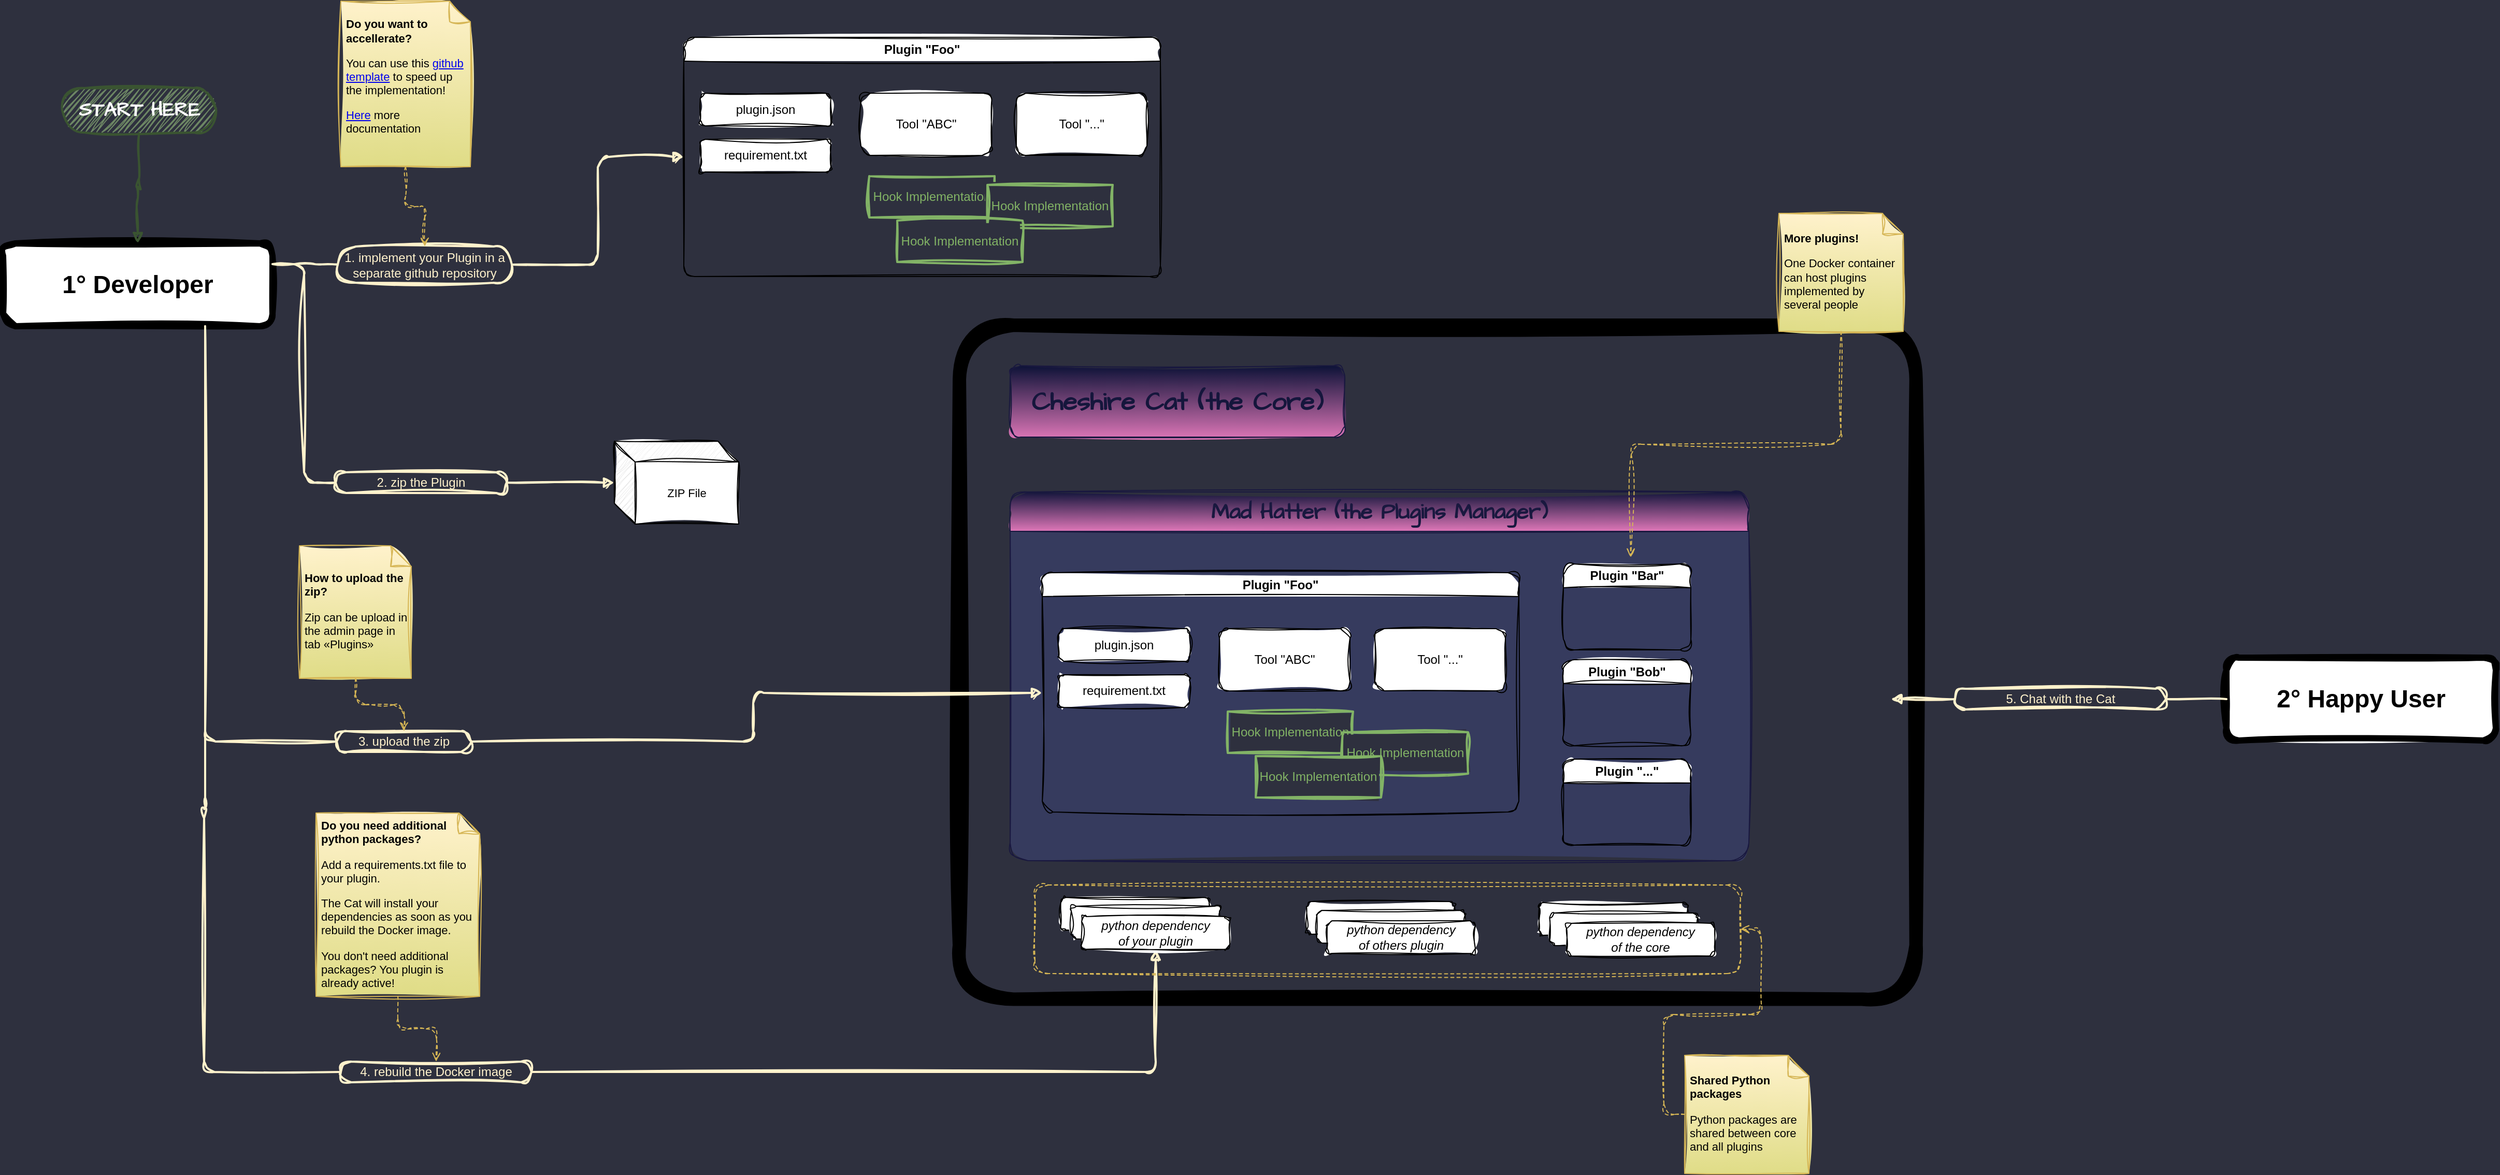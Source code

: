 <mxfile version="21.6.8" type="device">
  <diagram name="plugin-lifecycle" id="80Vu8jfyKvZRV5MrpKby">
    <mxGraphModel dx="3469" dy="-381" grid="0" gridSize="10" guides="1" tooltips="1" connect="1" arrows="0" fold="1" page="0" pageScale="1" pageWidth="827" pageHeight="1169" background="#2e303e" math="0" shadow="0">
      <root>
        <mxCell id="46SrbtFKzXqbLfu7bqyq-0" />
        <mxCell id="46SrbtFKzXqbLfu7bqyq-1" value="Docker Rect" parent="46SrbtFKzXqbLfu7bqyq-0" />
        <mxCell id="46SrbtFKzXqbLfu7bqyq-2" value="" style="rounded=1;whiteSpace=wrap;html=1;sketch=1;hachureGap=4;jiggle=2;curveFitting=1;fontFamily=Helvetica;fontSource=https%3A%2F%2Ffonts.googleapis.com%2Fcss%3Ffamily%3DArchitects%2BDaughter;fontSize=11;fontColor=default;arcSize=8;fillColor=none;strokeWidth=13;connectable=0;recursiveResize=0;expand=0;movable=1;" vertex="1" parent="46SrbtFKzXqbLfu7bqyq-1">
          <mxGeometry x="244" y="2685" width="923.37" height="650.79" as="geometry" />
        </mxCell>
        <mxCell id="46SrbtFKzXqbLfu7bqyq-3" value="" style="shape=image;verticalLabelPosition=bottom;labelBackgroundColor=default;verticalAlign=top;aspect=fixed;imageAspect=0;image=https://msdynamicsnavashwinitripathi.files.wordpress.com/2021/01/docker_logo.png;" vertex="1" parent="46SrbtFKzXqbLfu7bqyq-1">
          <mxGeometry x="1077.37" y="3269" width="66.63" height="56.91" as="geometry" />
        </mxCell>
        <mxCell id="bjBoywsuVyPVTYMhQj95-8" value="Cheshire Cat (the Core)" style="shape=label;whiteSpace=wrap;html=1;backgroundOutline=1;rounded=1;points=[[0,0,0,0,0],[0,0.25,0,0,0],[0,0.5,0,0,0],[0,0.75,0,0,0],[0,1,0,0,0],[0.24,0,0,0,0],[0.25,1,0,0,0],[0.5,0,0,0,0],[0.5,1,0,0,0],[0.75,0,0,0,0],[0.75,1,0,0,0],[1,0,0,0,0],[1,0.25,0,0,0],[1,0.5,0,0,0],[1,0.75,0,0,0],[1,1,0,0,0]];sketch=1;curveFitting=1;jiggle=2;align=center;fontSize=25;fontFamily=Architects Daughter;fillColor=#0c1237;strokeColor=#19183f;fontColor=#15163c;strokeWidth=1;fillStyle=solid;gradientColor=#df77b8;gradientDirection=south;fontSource=https%3A%2F%2Ffonts.googleapis.com%2Fcss%3Ffamily%3DArchitects%2BDaughter;glass=0;shadow=0;fontStyle=1" vertex="1" parent="46SrbtFKzXqbLfu7bqyq-1">
          <mxGeometry x="293" y="2724" width="323" height="69" as="geometry" />
        </mxCell>
        <mxCell id="46SrbtFKzXqbLfu7bqyq-4" value="Main Flow" parent="46SrbtFKzXqbLfu7bqyq-0" />
        <mxCell id="46SrbtFKzXqbLfu7bqyq-5" style="edgeStyle=orthogonalEdgeStyle;shape=connector;rounded=1;sketch=1;jiggle=2;curveFitting=1;orthogonalLoop=1;jettySize=auto;html=1;exitX=1;exitY=0.25;exitDx=0;exitDy=0;entryX=0;entryY=0.5;entryDx=0;entryDy=0;labelBackgroundColor=default;strokeColor=#fff2cc;strokeWidth=2;fontFamily=Helvetica;fontSize=11;fontColor=default;endArrow=none;endFill=0;endSize=6;fillColor=#f5f5f5;" edge="1" parent="46SrbtFKzXqbLfu7bqyq-4" source="46SrbtFKzXqbLfu7bqyq-6" target="46SrbtFKzXqbLfu7bqyq-17">
          <mxGeometry relative="1" as="geometry" />
        </mxCell>
        <mxCell id="46SrbtFKzXqbLfu7bqyq-6" value="1° Developer" style="shape=label;whiteSpace=wrap;html=1;backgroundOutline=1;rounded=1;strokeWidth=6;strokeColor=default;fillColor=default;fillStyle=solid;gradientColor=none;gradientDirection=south;fontColor=default;fontSize=24;fontFamily=Helvetica;fontSource=https%3A%2F%2Ffonts.googleapis.com%2Fcss%3Ffamily%3DArchitects%2BDaughter;sketch=1;curveFitting=1;jiggle=2;glass=0;shadow=0;fontStyle=1" vertex="1" parent="46SrbtFKzXqbLfu7bqyq-4">
          <mxGeometry x="-679" y="2606" width="260" height="80" as="geometry" />
        </mxCell>
        <mxCell id="46SrbtFKzXqbLfu7bqyq-7" value="Mad Hatter (the Plugins Manager)" style="swimlane;whiteSpace=wrap;html=1;rounded=1;sketch=1;curveFitting=1;jiggle=2;fontFamily=Architects Daughter;fontSource=https%3A%2F%2Ffonts.googleapis.com%2Fcss%3Ffamily%3DArchitects%2BDaughter;fontSize=21;fillColor=#0c1237;strokeColor=#19183f;fontColor=#19183f;startSize=38;swimlaneFillColor=#363b5e;strokeWidth=1;fillStyle=solid;gradientColor=#df77b8;gradientDirection=south;glass=0;shadow=0;" vertex="1" parent="46SrbtFKzXqbLfu7bqyq-4">
          <mxGeometry x="293" y="2846" width="713" height="356" as="geometry" />
        </mxCell>
        <mxCell id="46SrbtFKzXqbLfu7bqyq-8" value="Plugin &quot;Foo&quot;" style="swimlane;whiteSpace=wrap;html=1;rounded=1;sketch=1;curveFitting=1;jiggle=2;" vertex="1" parent="46SrbtFKzXqbLfu7bqyq-7">
          <mxGeometry x="31" y="78" width="460" height="231" as="geometry" />
        </mxCell>
        <mxCell id="46SrbtFKzXqbLfu7bqyq-9" value="Tool &quot;ABC&quot;" style="rounded=1;whiteSpace=wrap;html=1;sketch=1;curveFitting=1;jiggle=2;" vertex="1" parent="46SrbtFKzXqbLfu7bqyq-8">
          <mxGeometry x="171" y="54" width="126" height="60" as="geometry" />
        </mxCell>
        <mxCell id="46SrbtFKzXqbLfu7bqyq-10" value="Tool &quot;...&quot;" style="rounded=1;whiteSpace=wrap;html=1;sketch=1;curveFitting=1;jiggle=2;" vertex="1" parent="46SrbtFKzXqbLfu7bqyq-8">
          <mxGeometry x="321" y="54" width="126" height="60" as="geometry" />
        </mxCell>
        <UserObject label="Hook Implementation" linkTarget="_blank" id="46SrbtFKzXqbLfu7bqyq-11">
          <mxCell style="shape=label;whiteSpace=wrap;html=1;backgroundOutline=1;rounded=0;fillColor=#2e303e;strokeColor=#82b366;fontColor=#82b365;arcSize=50;fillStyle=solid;shadow=0;glass=0;strokeWidth=2;labelBackgroundColor=none;sketch=1;curveFitting=1;jiggle=2;fontStyle=0" vertex="1" parent="46SrbtFKzXqbLfu7bqyq-8">
            <mxGeometry x="179" y="134" width="121" height="40" as="geometry" />
          </mxCell>
        </UserObject>
        <UserObject label="Hook Implementation" linkTarget="_blank" id="46SrbtFKzXqbLfu7bqyq-12">
          <mxCell style="shape=label;whiteSpace=wrap;html=1;backgroundOutline=1;rounded=0;fillColor=#2e303e;strokeColor=#82b366;fontColor=#82b365;arcSize=50;fillStyle=solid;shadow=0;glass=0;strokeWidth=2;labelBackgroundColor=none;sketch=1;curveFitting=1;jiggle=2;fontStyle=0" vertex="1" parent="46SrbtFKzXqbLfu7bqyq-8">
            <mxGeometry x="290" y="154" width="121" height="40" as="geometry" />
          </mxCell>
        </UserObject>
        <UserObject label="Hook Implementation" linkTarget="_blank" id="46SrbtFKzXqbLfu7bqyq-13">
          <mxCell style="shape=label;whiteSpace=wrap;html=1;backgroundOutline=1;rounded=0;fillColor=#2e303e;strokeColor=#82b366;fontColor=#82b365;arcSize=50;fillStyle=solid;shadow=0;glass=0;strokeWidth=2;labelBackgroundColor=none;sketch=1;curveFitting=1;jiggle=2;fontStyle=0" vertex="1" parent="46SrbtFKzXqbLfu7bqyq-8">
            <mxGeometry x="206" y="177" width="121" height="40" as="geometry" />
          </mxCell>
        </UserObject>
        <mxCell id="46SrbtFKzXqbLfu7bqyq-14" value="plugin.json" style="rounded=1;whiteSpace=wrap;html=1;sketch=1;curveFitting=1;jiggle=2;" vertex="1" parent="46SrbtFKzXqbLfu7bqyq-8">
          <mxGeometry x="16" y="54" width="126" height="31.5" as="geometry" />
        </mxCell>
        <mxCell id="46SrbtFKzXqbLfu7bqyq-15" value="requirement.txt" style="rounded=1;whiteSpace=wrap;html=1;sketch=1;curveFitting=1;jiggle=2;" vertex="1" parent="46SrbtFKzXqbLfu7bqyq-8">
          <mxGeometry x="16" y="98.5" width="126" height="31.5" as="geometry" />
        </mxCell>
        <mxCell id="Q91ProublMyjG5C1oj_r-24" value="Plugin &quot;Bob&quot;" style="swimlane;whiteSpace=wrap;html=1;rounded=1;sketch=1;curveFitting=1;jiggle=2;" vertex="1" parent="46SrbtFKzXqbLfu7bqyq-7">
          <mxGeometry x="534" y="162" width="123" height="83" as="geometry" />
        </mxCell>
        <mxCell id="Q91ProublMyjG5C1oj_r-27" value="Plugin &quot;Bar&quot;" style="swimlane;whiteSpace=wrap;html=1;rounded=1;sketch=1;curveFitting=1;jiggle=2;" vertex="1" parent="46SrbtFKzXqbLfu7bqyq-7">
          <mxGeometry x="534" y="69.5" width="123" height="83" as="geometry" />
        </mxCell>
        <mxCell id="Q91ProublMyjG5C1oj_r-28" value="Plugin &quot;...&quot;" style="swimlane;whiteSpace=wrap;html=1;rounded=1;sketch=1;curveFitting=1;jiggle=2;" vertex="1" parent="46SrbtFKzXqbLfu7bqyq-7">
          <mxGeometry x="534" y="258" width="123" height="83" as="geometry" />
        </mxCell>
        <mxCell id="46SrbtFKzXqbLfu7bqyq-16" style="edgeStyle=orthogonalEdgeStyle;shape=connector;rounded=1;orthogonalLoop=1;jettySize=auto;html=1;labelBackgroundColor=default;strokeColor=#fff2cc;fontFamily=Helvetica;fontSize=11;fontColor=default;endArrow=block;endFill=1;entryX=0;entryY=0.5;entryDx=0;entryDy=0;exitX=1;exitY=0.5;exitDx=0;exitDy=0;sketch=1;curveFitting=1;jiggle=2;fillColor=#f5f5f5;endSize=6;strokeWidth=2;hachureGap=4;fontSource=https%3A%2F%2Ffonts.googleapis.com%2Fcss%3Ffamily%3DArchitects%2BDaughter;" edge="1" parent="46SrbtFKzXqbLfu7bqyq-4" source="46SrbtFKzXqbLfu7bqyq-17" target="46SrbtFKzXqbLfu7bqyq-18">
          <mxGeometry relative="1" as="geometry">
            <mxPoint x="-540.0" y="2466" as="sourcePoint" />
            <mxPoint x="-253.5" y="2345" as="targetPoint" />
          </mxGeometry>
        </mxCell>
        <mxCell id="46SrbtFKzXqbLfu7bqyq-17" value="1. implement your Plugin in a separate github repository" style="rounded=1;whiteSpace=wrap;html=1;arcSize=50;fillColor=none;strokeColor=#fff2cc;fontColor=#fff2cc;sketch=1;curveFitting=1;jiggle=2;fillStyle=dashed;shadow=0;glass=0;strokeWidth=2;labelBackgroundColor=none;hachureGap=4;fontFamily=Helvetica;fontSize=12;points=[[0,0.5,0,0,0],[0.5,0,0,0,0],[0.5,1,0,0,0],[1,0.5,0,0,0]];" vertex="1" parent="46SrbtFKzXqbLfu7bqyq-4">
          <mxGeometry x="-356" y="2609" width="168" height="35" as="geometry" />
        </mxCell>
        <mxCell id="46SrbtFKzXqbLfu7bqyq-18" value="Plugin &quot;Foo&quot;" style="swimlane;whiteSpace=wrap;html=1;rounded=1;sketch=1;curveFitting=1;jiggle=2;" vertex="1" parent="46SrbtFKzXqbLfu7bqyq-4">
          <mxGeometry x="-22" y="2407" width="460" height="231" as="geometry">
            <mxRectangle x="-141" y="2511.5" width="108" height="26" as="alternateBounds" />
          </mxGeometry>
        </mxCell>
        <mxCell id="46SrbtFKzXqbLfu7bqyq-19" value="Tool &quot;ABC&quot;" style="rounded=1;whiteSpace=wrap;html=1;sketch=1;curveFitting=1;jiggle=2;" vertex="1" parent="46SrbtFKzXqbLfu7bqyq-18">
          <mxGeometry x="171" y="54" width="126" height="60" as="geometry" />
        </mxCell>
        <mxCell id="46SrbtFKzXqbLfu7bqyq-20" value="Tool &quot;...&quot;" style="rounded=1;whiteSpace=wrap;html=1;sketch=1;curveFitting=1;jiggle=2;" vertex="1" parent="46SrbtFKzXqbLfu7bqyq-18">
          <mxGeometry x="321" y="54" width="126" height="60" as="geometry" />
        </mxCell>
        <UserObject label="Hook Implementation" linkTarget="_blank" id="46SrbtFKzXqbLfu7bqyq-21">
          <mxCell style="shape=label;whiteSpace=wrap;html=1;backgroundOutline=1;rounded=0;fillColor=#2e303e;strokeColor=#82b366;fontColor=#82b365;arcSize=50;fillStyle=solid;shadow=0;glass=0;strokeWidth=2;labelBackgroundColor=none;sketch=1;curveFitting=1;jiggle=2;fontStyle=0" vertex="1" parent="46SrbtFKzXqbLfu7bqyq-18">
            <mxGeometry x="179" y="134" width="121" height="40" as="geometry" />
          </mxCell>
        </UserObject>
        <UserObject label="Hook Implementation" linkTarget="_blank" id="46SrbtFKzXqbLfu7bqyq-22">
          <mxCell style="shape=label;whiteSpace=wrap;html=1;backgroundOutline=1;rounded=0;fillColor=#2e303e;strokeColor=#82b366;fontColor=#82b365;arcSize=50;fillStyle=solid;shadow=0;glass=0;strokeWidth=2;labelBackgroundColor=none;sketch=1;curveFitting=1;jiggle=2;fontStyle=0" vertex="1" parent="46SrbtFKzXqbLfu7bqyq-18">
            <mxGeometry x="293" y="142.5" width="121" height="40" as="geometry" />
          </mxCell>
        </UserObject>
        <UserObject label="Hook Implementation" linkTarget="_blank" id="46SrbtFKzXqbLfu7bqyq-23">
          <mxCell style="shape=label;whiteSpace=wrap;html=1;backgroundOutline=1;rounded=0;fillColor=#2e303e;strokeColor=#82b366;fontColor=#82b365;arcSize=50;fillStyle=solid;shadow=0;glass=0;strokeWidth=2;labelBackgroundColor=none;sketch=1;curveFitting=1;jiggle=2;fontStyle=0" vertex="1" parent="46SrbtFKzXqbLfu7bqyq-18">
            <mxGeometry x="206" y="177" width="121" height="40" as="geometry" />
          </mxCell>
        </UserObject>
        <mxCell id="46SrbtFKzXqbLfu7bqyq-24" value="plugin.json" style="rounded=1;whiteSpace=wrap;html=1;sketch=1;curveFitting=1;jiggle=2;" vertex="1" parent="46SrbtFKzXqbLfu7bqyq-18">
          <mxGeometry x="16" y="54" width="126" height="31.5" as="geometry" />
        </mxCell>
        <mxCell id="46SrbtFKzXqbLfu7bqyq-25" value="requirement.txt" style="rounded=1;whiteSpace=wrap;html=1;sketch=1;curveFitting=1;jiggle=2;" vertex="1" parent="46SrbtFKzXqbLfu7bqyq-18">
          <mxGeometry x="16" y="98.5" width="126" height="31.5" as="geometry" />
        </mxCell>
        <mxCell id="46SrbtFKzXqbLfu7bqyq-26" value="2. zip the Plugin" style="rounded=1;whiteSpace=wrap;html=1;arcSize=50;fillColor=none;strokeColor=#fff2cc;fontColor=#fff2cc;sketch=1;curveFitting=1;jiggle=2;fillStyle=dashed;shadow=0;glass=0;strokeWidth=2;labelBackgroundColor=none;hachureGap=4;fontFamily=Helvetica;fontSize=12;" vertex="1" parent="46SrbtFKzXqbLfu7bqyq-4">
          <mxGeometry x="-358" y="2827" width="165" height="20" as="geometry" />
        </mxCell>
        <mxCell id="46SrbtFKzXqbLfu7bqyq-27" style="edgeStyle=orthogonalEdgeStyle;shape=connector;rounded=1;sketch=1;jiggle=2;curveFitting=1;orthogonalLoop=1;jettySize=auto;html=1;exitX=1;exitY=0.25;exitDx=0;exitDy=0;entryX=0;entryY=0.5;entryDx=0;entryDy=0;labelBackgroundColor=default;strokeColor=#fff2cc;strokeWidth=2;fontFamily=Helvetica;fontSize=11;fontColor=default;endArrow=none;endFill=0;endSize=6;fillColor=#f5f5f5;" edge="1" parent="46SrbtFKzXqbLfu7bqyq-4" source="46SrbtFKzXqbLfu7bqyq-6" target="46SrbtFKzXqbLfu7bqyq-26">
          <mxGeometry relative="1" as="geometry">
            <mxPoint x="-408" y="2637" as="sourcePoint" />
            <mxPoint x="-348" y="2637" as="targetPoint" />
          </mxGeometry>
        </mxCell>
        <mxCell id="46SrbtFKzXqbLfu7bqyq-28" value="ZIP File" style="shape=cube;whiteSpace=wrap;html=1;boundedLbl=1;backgroundOutline=1;darkOpacity=0.05;darkOpacity2=0.1;sketch=1;hachureGap=4;jiggle=2;curveFitting=1;fontFamily=Helvetica;fontSource=https%3A%2F%2Ffonts.googleapis.com%2Fcss%3Ffamily%3DArchitects%2BDaughter;fontSize=11;fontColor=default;" vertex="1" parent="46SrbtFKzXqbLfu7bqyq-4">
          <mxGeometry x="-89" y="2797" width="120" height="80" as="geometry" />
        </mxCell>
        <mxCell id="46SrbtFKzXqbLfu7bqyq-29" style="edgeStyle=orthogonalEdgeStyle;shape=connector;rounded=1;orthogonalLoop=1;jettySize=auto;html=1;labelBackgroundColor=default;strokeColor=#fff2cc;fontFamily=Helvetica;fontSize=11;fontColor=default;endArrow=block;endFill=1;exitX=1;exitY=0.5;exitDx=0;exitDy=0;sketch=1;curveFitting=1;jiggle=2;fillColor=#f5f5f5;endSize=6;strokeWidth=2;hachureGap=4;fontSource=https%3A%2F%2Ffonts.googleapis.com%2Fcss%3Ffamily%3DArchitects%2BDaughter;" edge="1" parent="46SrbtFKzXqbLfu7bqyq-4" source="46SrbtFKzXqbLfu7bqyq-26" target="46SrbtFKzXqbLfu7bqyq-28">
          <mxGeometry relative="1" as="geometry">
            <mxPoint x="-138" y="2637" as="sourcePoint" />
            <mxPoint x="36" y="2637" as="targetPoint" />
          </mxGeometry>
        </mxCell>
        <mxCell id="46SrbtFKzXqbLfu7bqyq-34" style="edgeStyle=orthogonalEdgeStyle;shape=connector;rounded=1;sketch=1;jiggle=2;curveFitting=1;orthogonalLoop=1;jettySize=auto;html=1;exitX=0.75;exitY=1;exitDx=0;exitDy=0;entryX=0;entryY=0.5;entryDx=0;entryDy=0;labelBackgroundColor=default;strokeColor=#fff2cc;strokeWidth=2;fontFamily=Helvetica;fontSize=11;fontColor=default;endArrow=none;endFill=0;endSize=6;fillColor=#f5f5f5;" edge="1" parent="46SrbtFKzXqbLfu7bqyq-4" source="46SrbtFKzXqbLfu7bqyq-6" target="46SrbtFKzXqbLfu7bqyq-36">
          <mxGeometry relative="1" as="geometry">
            <mxPoint x="218" y="3097" as="sourcePoint" />
          </mxGeometry>
        </mxCell>
        <mxCell id="46SrbtFKzXqbLfu7bqyq-35" style="edgeStyle=orthogonalEdgeStyle;shape=connector;rounded=1;orthogonalLoop=1;jettySize=auto;html=1;labelBackgroundColor=default;strokeColor=#fff2cc;fontFamily=Helvetica;fontSize=11;fontColor=default;endArrow=block;endFill=1;exitX=1;exitY=0.5;exitDx=0;exitDy=0;sketch=1;curveFitting=1;jiggle=2;fillColor=#f5f5f5;endSize=6;strokeWidth=2;hachureGap=4;fontSource=https%3A%2F%2Ffonts.googleapis.com%2Fcss%3Ffamily%3DArchitects%2BDaughter;entryX=0;entryY=0.5;entryDx=0;entryDy=0;" edge="1" parent="46SrbtFKzXqbLfu7bqyq-4" source="46SrbtFKzXqbLfu7bqyq-36" target="46SrbtFKzXqbLfu7bqyq-8">
          <mxGeometry relative="1" as="geometry">
            <mxPoint x="50.0" y="2936" as="sourcePoint" />
            <mxPoint x="387" y="3152" as="targetPoint" />
            <Array as="points">
              <mxPoint x="45" y="3087" />
              <mxPoint x="45" y="3040" />
              <mxPoint x="324" y="3040" />
            </Array>
          </mxGeometry>
        </mxCell>
        <UserObject label="3. upload the zip" link="https://cheshire-cat-ai.github.io/docs/technical/basics/admin/plugins/" id="46SrbtFKzXqbLfu7bqyq-36">
          <mxCell style="rounded=1;whiteSpace=wrap;html=1;arcSize=50;fillColor=none;strokeColor=#fff2cc;fontColor=#fff2cc;sketch=1;curveFitting=1;jiggle=2;fillStyle=dashed;shadow=0;glass=0;strokeWidth=2;labelBackgroundColor=none;hachureGap=4;fontFamily=Helvetica;fontSize=12;points=[[0,0.5,0,0,0],[0.5,0,0,0,0],[0.5,1,0,0,0],[1,0.5,0,0,0]];" vertex="1" parent="46SrbtFKzXqbLfu7bqyq-4">
            <mxGeometry x="-357" y="3077" width="130" height="20" as="geometry" />
          </mxCell>
        </UserObject>
        <mxCell id="46SrbtFKzXqbLfu7bqyq-37" style="edgeStyle=orthogonalEdgeStyle;shape=connector;rounded=1;sketch=1;jiggle=2;curveFitting=1;orthogonalLoop=1;jettySize=auto;html=1;entryX=0;entryY=0.5;entryDx=0;entryDy=0;labelBackgroundColor=default;strokeColor=#fff2cc;strokeWidth=2;fontFamily=Helvetica;fontSize=11;fontColor=default;endArrow=none;endFill=0;endSize=6;fillColor=#f5f5f5;exitX=0.75;exitY=1;exitDx=0;exitDy=0;" edge="1" parent="46SrbtFKzXqbLfu7bqyq-4" source="46SrbtFKzXqbLfu7bqyq-6" target="46SrbtFKzXqbLfu7bqyq-39">
          <mxGeometry relative="1" as="geometry">
            <mxPoint x="-418" y="3151" as="sourcePoint" />
            <Array as="points">
              <mxPoint x="-484" y="3151" />
              <mxPoint x="-485" y="3151" />
              <mxPoint x="-485" y="3406" />
            </Array>
          </mxGeometry>
        </mxCell>
        <mxCell id="46SrbtFKzXqbLfu7bqyq-38" style="edgeStyle=orthogonalEdgeStyle;shape=connector;rounded=1;orthogonalLoop=1;jettySize=auto;html=1;labelBackgroundColor=default;strokeColor=#fff2cc;fontFamily=Helvetica;fontSize=11;fontColor=default;endArrow=block;endFill=1;exitX=1;exitY=0.5;exitDx=0;exitDy=0;sketch=1;curveFitting=1;jiggle=2;fillColor=#f5f5f5;endSize=6;strokeWidth=2;hachureGap=4;fontSource=https%3A%2F%2Ffonts.googleapis.com%2Fcss%3Ffamily%3DArchitects%2BDaughter;" edge="1" parent="46SrbtFKzXqbLfu7bqyq-4" source="46SrbtFKzXqbLfu7bqyq-39" target="46SrbtFKzXqbLfu7bqyq-56">
          <mxGeometry relative="1" as="geometry">
            <mxPoint x="74.0" y="3241" as="sourcePoint" />
            <mxPoint x="281" y="3278" as="targetPoint" />
          </mxGeometry>
        </mxCell>
        <mxCell id="46SrbtFKzXqbLfu7bqyq-39" value="4. rebuild the Docker image" style="rounded=1;whiteSpace=wrap;html=1;arcSize=50;fillColor=none;strokeColor=#fff2cc;fontColor=#fff2cc;sketch=1;curveFitting=1;jiggle=2;fillStyle=dashed;shadow=0;glass=0;strokeWidth=2;labelBackgroundColor=none;hachureGap=4;fontFamily=Helvetica;fontSize=12;points=[[0,0.5,0,0,0],[0.5,0,0,0,0],[0.5,1,0,0,0],[1,0.5,0,0,0]];" vertex="1" parent="46SrbtFKzXqbLfu7bqyq-4">
          <mxGeometry x="-353" y="3396" width="184" height="20" as="geometry" />
        </mxCell>
        <mxCell id="46SrbtFKzXqbLfu7bqyq-42" value="" style="shape=image;verticalLabelPosition=bottom;labelBackgroundColor=default;verticalAlign=top;aspect=fixed;imageAspect=0;image=https://cheshire-cat-ai.github.io/docs/assets/img/cheshire-cat-mj.png;clipPath=inset(22.07% 33.33% 22.07% 33.33% round 10%);" vertex="1" parent="46SrbtFKzXqbLfu7bqyq-4">
          <mxGeometry x="1031" y="2990" width="112" height="111.97" as="geometry" />
        </mxCell>
        <mxCell id="46SrbtFKzXqbLfu7bqyq-43" value="2° Happy User" style="shape=label;whiteSpace=wrap;html=1;backgroundOutline=1;rounded=1;strokeWidth=6;strokeColor=default;fillColor=default;fillStyle=solid;gradientColor=none;gradientDirection=south;fontColor=default;fontSize=24;fontFamily=Helvetica;fontSource=https%3A%2F%2Ffonts.googleapis.com%2Fcss%3Ffamily%3DArchitects%2BDaughter;sketch=1;curveFitting=1;jiggle=2;glass=0;shadow=0;fontStyle=1" vertex="1" parent="46SrbtFKzXqbLfu7bqyq-4">
          <mxGeometry x="1467" y="3005.99" width="260" height="80" as="geometry" />
        </mxCell>
        <UserObject label="5. Chat with the Cat" link="https://cheshire-cat-ai.github.io/docs/technical/flows/chatting-with-the-cat/" linkTarget="_blank" id="46SrbtFKzXqbLfu7bqyq-44">
          <mxCell style="rounded=1;whiteSpace=wrap;html=1;arcSize=50;fillColor=none;strokeColor=#fff2cc;fontColor=#fff2cc;sketch=1;curveFitting=1;jiggle=2;fillStyle=dashed;shadow=0;glass=0;strokeWidth=2;labelBackgroundColor=none;hachureGap=4;fontSource=https%3A%2F%2Ffonts.googleapis.com%2Fcss%3Ffamily%3DArchitects%2BDaughter;fontFamily=Helvetica;fontSize=12;points=[[0,0.5,0,0,0],[0.5,0,0,0,0],[0.5,1,0,0,0],[1,0.5,0,0,0]];" vertex="1" parent="46SrbtFKzXqbLfu7bqyq-4">
            <mxGeometry x="1205" y="3036" width="203.63" height="20" as="geometry" />
          </mxCell>
        </UserObject>
        <mxCell id="46SrbtFKzXqbLfu7bqyq-45" style="edgeStyle=orthogonalEdgeStyle;shape=connector;rounded=1;orthogonalLoop=1;jettySize=auto;html=1;labelBackgroundColor=default;strokeColor=#fff2cc;fontFamily=Helvetica;fontSize=11;fontColor=default;endArrow=block;endFill=1;exitX=0;exitY=0.5;exitDx=0;exitDy=0;sketch=1;curveFitting=1;jiggle=2;fillColor=#f5f5f5;endSize=6;strokeWidth=2;hachureGap=4;fontSource=https%3A%2F%2Ffonts.googleapis.com%2Fcss%3Ffamily%3DArchitects%2BDaughter;exitPerimeter=0;entryX=1;entryY=0.5;entryDx=0;entryDy=0;" edge="1" parent="46SrbtFKzXqbLfu7bqyq-4" source="46SrbtFKzXqbLfu7bqyq-44" target="46SrbtFKzXqbLfu7bqyq-42">
          <mxGeometry relative="1" as="geometry">
            <mxPoint x="175.37" y="3416" as="sourcePoint" />
            <mxPoint x="511.37" y="3415" as="targetPoint" />
          </mxGeometry>
        </mxCell>
        <mxCell id="46SrbtFKzXqbLfu7bqyq-46" style="edgeStyle=orthogonalEdgeStyle;shape=connector;rounded=1;sketch=1;jiggle=2;curveFitting=1;orthogonalLoop=1;jettySize=auto;html=1;exitX=0;exitY=0.5;exitDx=0;exitDy=0;entryX=1;entryY=0.5;entryDx=0;entryDy=0;labelBackgroundColor=default;strokeColor=#fff2cc;strokeWidth=2;fontFamily=Helvetica;fontSize=11;fontColor=default;endArrow=none;endFill=0;endSize=6;fillColor=#f5f5f5;entryPerimeter=0;" edge="1" parent="46SrbtFKzXqbLfu7bqyq-4" source="46SrbtFKzXqbLfu7bqyq-43" target="46SrbtFKzXqbLfu7bqyq-44">
          <mxGeometry relative="1" as="geometry">
            <mxPoint x="-535.63" y="3161" as="sourcePoint" />
            <mxPoint x="-64.63" y="3530" as="targetPoint" />
          </mxGeometry>
        </mxCell>
        <mxCell id="46SrbtFKzXqbLfu7bqyq-51" style="edgeStyle=orthogonalEdgeStyle;shape=connector;rounded=1;orthogonalLoop=1;jettySize=auto;html=1;exitX=0.5;exitY=0.5;exitDx=0;exitDy=21.5;exitPerimeter=0;entryX=0.5;entryY=0;entryDx=0;entryDy=0;labelBackgroundColor=default;strokeColor=#3a5431;fontFamily=Helvetica;fontSize=11;fontColor=default;endArrow=block;endFill=1;sketch=1;curveFitting=1;jiggle=2;strokeWidth=2;hachureGap=4;fontSource=https%3A%2F%2Ffonts.googleapis.com%2Fcss%3Ffamily%3DArchitects%2BDaughter;endSize=6;fillColor=#f5f5f5;" edge="1" parent="46SrbtFKzXqbLfu7bqyq-4" source="46SrbtFKzXqbLfu7bqyq-52" target="46SrbtFKzXqbLfu7bqyq-6">
          <mxGeometry relative="1" as="geometry">
            <mxPoint x="-548" y="2586" as="targetPoint" />
          </mxGeometry>
        </mxCell>
        <mxCell id="46SrbtFKzXqbLfu7bqyq-52" value="START HERE" style="html=1;dashed=0;whiteSpace=wrap;shape=mxgraph.dfd.start;fontStyle=1;fontSize=19;fillColor=#6d8764;strokeColor=#3A5431;fontFamily=Architects Daughter;fontColor=#ffffff;rounded=1;sketch=1;curveFitting=1;jiggle=2;fontSource=https%3A%2F%2Ffonts.googleapis.com%2Fcss%3Ffamily%3DArchitects%2BDaughter;strokeWidth=2;hachureGap=4;" vertex="1" parent="46SrbtFKzXqbLfu7bqyq-4">
          <mxGeometry x="-622.0" y="2456" width="148.73" height="43" as="geometry" />
        </mxCell>
        <mxCell id="46SrbtFKzXqbLfu7bqyq-53" value="" style="group" vertex="1" connectable="0" parent="46SrbtFKzXqbLfu7bqyq-4">
          <mxGeometry x="342" y="3237.5" width="163" height="51.5" as="geometry" />
        </mxCell>
        <mxCell id="46SrbtFKzXqbLfu7bqyq-54" value="python dependency" style="rounded=1;whiteSpace=wrap;html=1;sketch=1;curveFitting=1;jiggle=2;fontStyle=2" vertex="1" parent="46SrbtFKzXqbLfu7bqyq-53">
          <mxGeometry width="143" height="31.5" as="geometry" />
        </mxCell>
        <mxCell id="Q91ProublMyjG5C1oj_r-2" value="" style="group" vertex="1" connectable="0" parent="46SrbtFKzXqbLfu7bqyq-4">
          <mxGeometry x="579" y="3241.5" width="163" height="51.5" as="geometry" />
        </mxCell>
        <mxCell id="Q91ProublMyjG5C1oj_r-3" value="python dependency" style="rounded=1;whiteSpace=wrap;html=1;sketch=1;curveFitting=1;jiggle=2;fontStyle=2" vertex="1" parent="Q91ProublMyjG5C1oj_r-2">
          <mxGeometry width="143" height="31.5" as="geometry" />
        </mxCell>
        <mxCell id="Q91ProublMyjG5C1oj_r-6" value="" style="group" vertex="1" connectable="0" parent="46SrbtFKzXqbLfu7bqyq-4">
          <mxGeometry x="835" y="3241" width="163" height="70" as="geometry" />
        </mxCell>
        <mxCell id="Q91ProublMyjG5C1oj_r-7" value="python dependency" style="rounded=1;whiteSpace=wrap;html=1;sketch=1;curveFitting=1;jiggle=2;fontStyle=2" vertex="1" parent="Q91ProublMyjG5C1oj_r-6">
          <mxGeometry x="-31.37" y="1.5" width="143" height="31.5" as="geometry" />
        </mxCell>
        <mxCell id="Q91ProublMyjG5C1oj_r-8" value="python dependency" style="rounded=1;whiteSpace=wrap;html=1;sketch=1;curveFitting=1;jiggle=2;fontStyle=2" vertex="1" parent="Q91ProublMyjG5C1oj_r-6">
          <mxGeometry x="-21.37" y="11.5" width="143" height="31.5" as="geometry" />
        </mxCell>
        <mxCell id="Q91ProublMyjG5C1oj_r-9" value="python dependency&lt;br&gt;of the core" style="rounded=1;whiteSpace=wrap;html=1;sketch=1;curveFitting=1;jiggle=2;fontStyle=2" vertex="1" parent="Q91ProublMyjG5C1oj_r-6">
          <mxGeometry x="-5" y="21.5" width="143" height="31.5" as="geometry" />
        </mxCell>
        <mxCell id="46SrbtFKzXqbLfu7bqyq-55" value="python dependency" style="rounded=1;whiteSpace=wrap;html=1;sketch=1;curveFitting=1;jiggle=2;fontStyle=2" vertex="1" parent="Q91ProublMyjG5C1oj_r-6">
          <mxGeometry x="-483" y="5" width="143" height="31.5" as="geometry" />
        </mxCell>
        <mxCell id="46SrbtFKzXqbLfu7bqyq-56" value="python dependency&lt;br&gt;of your plugin" style="rounded=1;whiteSpace=wrap;html=1;sketch=1;curveFitting=1;jiggle=2;fontStyle=2" vertex="1" parent="Q91ProublMyjG5C1oj_r-6">
          <mxGeometry x="-473" y="15" width="143" height="31.5" as="geometry" />
        </mxCell>
        <mxCell id="Q91ProublMyjG5C1oj_r-4" value="python dependency" style="rounded=1;whiteSpace=wrap;html=1;sketch=1;curveFitting=1;jiggle=2;fontStyle=2" vertex="1" parent="Q91ProublMyjG5C1oj_r-6">
          <mxGeometry x="-246" y="9" width="143" height="31.5" as="geometry" />
        </mxCell>
        <mxCell id="Q91ProublMyjG5C1oj_r-5" value="python dependency&lt;br&gt;of others plugin" style="rounded=1;whiteSpace=wrap;html=1;sketch=1;curveFitting=1;jiggle=2;fontStyle=2" vertex="1" parent="Q91ProublMyjG5C1oj_r-6">
          <mxGeometry x="-236" y="19" width="143" height="31.5" as="geometry" />
        </mxCell>
        <mxCell id="bjBoywsuVyPVTYMhQj95-1" value="" style="rounded=1;whiteSpace=wrap;html=1;sketch=1;hachureGap=4;jiggle=2;curveFitting=1;fontFamily=Helvetica;fontSource=https%3A%2F%2Ffonts.googleapis.com%2Fcss%3Ffamily%3DArchitects%2BDaughter;fontSize=11;fontColor=default;labelBackgroundColor=default;endArrow=open;strokeColor=#d6b655;strokeWidth=1;endFill=0;dashed=1;fillColor=none;noLabel=0;container=1;" vertex="1" parent="Q91ProublMyjG5C1oj_r-6">
          <mxGeometry x="-518" y="-15.5" width="681" height="85.5" as="geometry">
            <mxRectangle x="26" y="65" width="50" height="44" as="alternateBounds" />
          </mxGeometry>
        </mxCell>
        <mxCell id="Q91ProublMyjG5C1oj_r-22" value="&lt;h1 style=&quot;text-align: left; border-color: var(--border-color); font-size: 11px;&quot;&gt;Do you need additional python packages?&lt;/h1&gt;&lt;p style=&quot;border-color: var(--border-color); text-align: left;&quot;&gt;Add a requirements.txt file to your plugin.&amp;nbsp;&lt;/p&gt;&lt;p style=&quot;border-color: var(--border-color); text-align: left;&quot;&gt;The Cat will install your dependencies as soon as you rebuild the Docker image.&lt;/p&gt;&lt;p style=&quot;border-color: var(--border-color); text-align: left;&quot;&gt;You don&#39;t need additional packages? You plugin is already active!&lt;/p&gt;" style="shape=note;size=20;whiteSpace=wrap;html=1;fontFamily=Helvetica;fontSize=11;fillColor=#fff2cc;gradientColor=#dfdc86;strokeColor=#d6b656;spacingTop=2;spacingLeft=4;spacing=2;fontColor=default;rounded=1;sketch=1;curveFitting=1;jiggle=2;hachureGap=4;fontSource=https%3A%2F%2Ffonts.googleapis.com%2Fcss%3Ffamily%3DArchitects%2BDaughter;" vertex="1" parent="46SrbtFKzXqbLfu7bqyq-4">
          <mxGeometry x="-377" y="3156" width="158" height="177" as="geometry" />
        </mxCell>
        <mxCell id="Q91ProublMyjG5C1oj_r-23" style="edgeStyle=orthogonalEdgeStyle;shape=connector;rounded=1;orthogonalLoop=1;jettySize=auto;html=1;labelBackgroundColor=default;strokeColor=#d6b655;strokeWidth=1;fontFamily=Helvetica;fontSize=11;fontColor=default;endArrow=open;endFill=0;dashed=1;exitX=0.5;exitY=1;exitDx=0;exitDy=0;exitPerimeter=0;entryX=0.5;entryY=0;entryDx=0;entryDy=0;sketch=1;curveFitting=1;jiggle=2;hachureGap=4;fontSource=https%3A%2F%2Ffonts.googleapis.com%2Fcss%3Ffamily%3DArchitects%2BDaughter;endSize=6;fillColor=#f5f5f5;entryPerimeter=0;" edge="1" parent="46SrbtFKzXqbLfu7bqyq-4" source="Q91ProublMyjG5C1oj_r-22">
          <mxGeometry relative="1" as="geometry">
            <mxPoint x="5.0" y="3474.8" as="sourcePoint" />
            <mxPoint x="-261" y="3396" as="targetPoint" />
          </mxGeometry>
        </mxCell>
        <mxCell id="Q91ProublMyjG5C1oj_r-29" value="&lt;h1 style=&quot;text-align: left; border-color: var(--border-color); font-size: 11px;&quot;&gt;More plugins!&lt;/h1&gt;&lt;p style=&quot;border-color: var(--border-color); text-align: left;&quot;&gt;One Docker container can host plugins implemented by several people&lt;/p&gt;" style="shape=note;size=20;whiteSpace=wrap;html=1;fontFamily=Helvetica;fontSize=11;fillColor=#fff2cc;gradientColor=#dfdc86;strokeColor=#d6b656;spacingTop=2;spacingLeft=4;spacing=2;fontColor=default;rounded=1;sketch=1;curveFitting=1;jiggle=2;hachureGap=4;fontSource=https%3A%2F%2Ffonts.googleapis.com%2Fcss%3Ffamily%3DArchitects%2BDaughter;" vertex="1" parent="46SrbtFKzXqbLfu7bqyq-4">
          <mxGeometry x="1035" y="2577" width="120" height="114" as="geometry" />
        </mxCell>
        <mxCell id="Q91ProublMyjG5C1oj_r-30" style="edgeStyle=orthogonalEdgeStyle;shape=connector;rounded=1;orthogonalLoop=1;jettySize=auto;html=1;labelBackgroundColor=default;strokeColor=#d6b655;strokeWidth=1;fontFamily=Helvetica;fontSize=11;fontColor=default;endArrow=open;endFill=0;dashed=1;exitX=0.5;exitY=1;exitDx=0;exitDy=0;exitPerimeter=0;sketch=1;curveFitting=1;jiggle=2;hachureGap=4;fontSource=https%3A%2F%2Ffonts.googleapis.com%2Fcss%3Ffamily%3DArchitects%2BDaughter;endSize=6;fillColor=#f5f5f5;" edge="1" parent="46SrbtFKzXqbLfu7bqyq-4" source="Q91ProublMyjG5C1oj_r-29">
          <mxGeometry relative="1" as="geometry">
            <mxPoint x="-307" y="3343" as="sourcePoint" />
            <mxPoint x="892" y="2909" as="targetPoint" />
          </mxGeometry>
        </mxCell>
        <mxCell id="bjBoywsuVyPVTYMhQj95-0" value="&lt;h1 style=&quot;text-align: left; border-color: var(--border-color); font-size: 11px;&quot;&gt;Shared Python packages&lt;/h1&gt;&lt;p style=&quot;border-color: var(--border-color); text-align: left;&quot;&gt;Python packages are shared between core and all plugins&lt;/p&gt;" style="shape=note;size=20;whiteSpace=wrap;html=1;fontFamily=Helvetica;fontSize=11;fillColor=#fff2cc;gradientColor=#dfdc86;strokeColor=#d6b656;spacingTop=2;spacingLeft=4;spacing=2;fontColor=default;rounded=1;sketch=1;curveFitting=1;jiggle=2;hachureGap=4;fontSource=https%3A%2F%2Ffonts.googleapis.com%2Fcss%3Ffamily%3DArchitects%2BDaughter;" vertex="1" parent="46SrbtFKzXqbLfu7bqyq-4">
          <mxGeometry x="944" y="3390" width="120" height="114" as="geometry" />
        </mxCell>
        <mxCell id="bjBoywsuVyPVTYMhQj95-2" style="edgeStyle=orthogonalEdgeStyle;shape=connector;rounded=1;orthogonalLoop=1;jettySize=auto;html=1;labelBackgroundColor=default;strokeColor=#d6b655;strokeWidth=1;fontFamily=Helvetica;fontSize=11;fontColor=default;endArrow=open;endFill=0;dashed=1;exitX=0;exitY=0.5;exitDx=0;exitDy=0;exitPerimeter=0;sketch=1;curveFitting=1;jiggle=2;hachureGap=4;fontSource=https%3A%2F%2Ffonts.googleapis.com%2Fcss%3Ffamily%3DArchitects%2BDaughter;endSize=6;fillColor=#f5f5f5;entryX=1;entryY=0.5;entryDx=0;entryDy=0;" edge="1" parent="46SrbtFKzXqbLfu7bqyq-4" source="bjBoywsuVyPVTYMhQj95-0" target="bjBoywsuVyPVTYMhQj95-1">
          <mxGeometry relative="1" as="geometry">
            <mxPoint x="1068" y="2737" as="sourcePoint" />
            <mxPoint x="902" y="2919" as="targetPoint" />
          </mxGeometry>
        </mxCell>
        <UserObject label="&lt;h1 style=&quot;text-align: left; border-color: var(--border-color); font-size: 11px;&quot;&gt;How to upload the zip?&lt;/h1&gt;&lt;p style=&quot;border-color: var(--border-color); text-align: left;&quot;&gt;Zip can be upload in the admin page in tab «Plugins»&lt;/p&gt;" link="https://cheshire-cat-ai.github.io/docs/technical/basics/admin/plugins/" id="bjBoywsuVyPVTYMhQj95-3">
          <mxCell style="shape=note;size=20;whiteSpace=wrap;html=1;fontFamily=Helvetica;fontSize=11;fillColor=#fff2cc;gradientColor=#dfdc86;strokeColor=#d6b656;spacingTop=2;spacingLeft=4;spacing=2;fontColor=default;rounded=1;sketch=1;curveFitting=1;jiggle=2;hachureGap=4;fontSource=https%3A%2F%2Ffonts.googleapis.com%2Fcss%3Ffamily%3DArchitects%2BDaughter;" vertex="1" parent="46SrbtFKzXqbLfu7bqyq-4">
            <mxGeometry x="-393" y="2898" width="108" height="128" as="geometry" />
          </mxCell>
        </UserObject>
        <mxCell id="bjBoywsuVyPVTYMhQj95-4" style="edgeStyle=orthogonalEdgeStyle;shape=connector;rounded=1;orthogonalLoop=1;jettySize=auto;html=1;labelBackgroundColor=default;strokeColor=#d6b655;strokeWidth=1;fontFamily=Helvetica;fontSize=11;fontColor=default;endArrow=open;endFill=0;dashed=1;exitX=0.5;exitY=1;exitDx=0;exitDy=0;exitPerimeter=0;entryX=0.5;entryY=0;entryDx=0;entryDy=0;sketch=1;curveFitting=1;jiggle=2;hachureGap=4;fontSource=https%3A%2F%2Ffonts.googleapis.com%2Fcss%3Ffamily%3DArchitects%2BDaughter;endSize=6;fillColor=#f5f5f5;entryPerimeter=0;" edge="1" parent="46SrbtFKzXqbLfu7bqyq-4" source="bjBoywsuVyPVTYMhQj95-3" target="46SrbtFKzXqbLfu7bqyq-36">
          <mxGeometry relative="1" as="geometry">
            <mxPoint x="-288" y="3343" as="sourcePoint" />
            <mxPoint x="-251" y="3406" as="targetPoint" />
          </mxGeometry>
        </mxCell>
        <mxCell id="bjBoywsuVyPVTYMhQj95-5" value="&lt;h1 style=&quot;text-align: left; border-color: var(--border-color); font-size: 11px;&quot;&gt;Do you want to accellerate?&lt;/h1&gt;&lt;p style=&quot;border-color: var(--border-color); text-align: left;&quot;&gt;You can use this &lt;a href=&quot;https://github.com/cheshire-cat-ai/plugin-template&quot;&gt;github template&lt;/a&gt; to speed up the implementation!&lt;/p&gt;&lt;p style=&quot;border-color: var(--border-color); text-align: left;&quot;&gt;&lt;a href=&quot;https://cheshire-cat-ai.github.io/docs/technical/plugins/plugins/&quot;&gt;Here&lt;/a&gt; more documentation&lt;/p&gt;" style="shape=note;size=20;whiteSpace=wrap;html=1;fontFamily=Helvetica;fontSize=11;fillColor=#fff2cc;gradientColor=#dfdc86;strokeColor=#d6b656;spacingTop=2;spacingLeft=4;spacing=2;fontColor=default;rounded=1;sketch=1;curveFitting=1;jiggle=2;hachureGap=4;fontSource=https%3A%2F%2Ffonts.googleapis.com%2Fcss%3Ffamily%3DArchitects%2BDaughter;verticalAlign=top;" vertex="1" parent="46SrbtFKzXqbLfu7bqyq-4">
          <mxGeometry x="-353" y="2372" width="125" height="160" as="geometry" />
        </mxCell>
        <mxCell id="bjBoywsuVyPVTYMhQj95-6" style="edgeStyle=orthogonalEdgeStyle;shape=connector;rounded=1;orthogonalLoop=1;jettySize=auto;html=1;labelBackgroundColor=default;strokeColor=#d6b655;strokeWidth=1;fontFamily=Helvetica;fontSize=11;fontColor=default;endArrow=open;endFill=0;dashed=1;exitX=0.5;exitY=1;exitDx=0;exitDy=0;exitPerimeter=0;entryX=0.5;entryY=0;entryDx=0;entryDy=0;sketch=1;curveFitting=1;jiggle=2;hachureGap=4;fontSource=https%3A%2F%2Ffonts.googleapis.com%2Fcss%3Ffamily%3DArchitects%2BDaughter;endSize=6;fillColor=#f5f5f5;entryPerimeter=0;" edge="1" parent="46SrbtFKzXqbLfu7bqyq-4" source="bjBoywsuVyPVTYMhQj95-5" target="46SrbtFKzXqbLfu7bqyq-17">
          <mxGeometry relative="1" as="geometry">
            <mxPoint x="-329" y="3036" as="sourcePoint" />
            <mxPoint x="-282" y="3087" as="targetPoint" />
          </mxGeometry>
        </mxCell>
      </root>
    </mxGraphModel>
  </diagram>
</mxfile>
